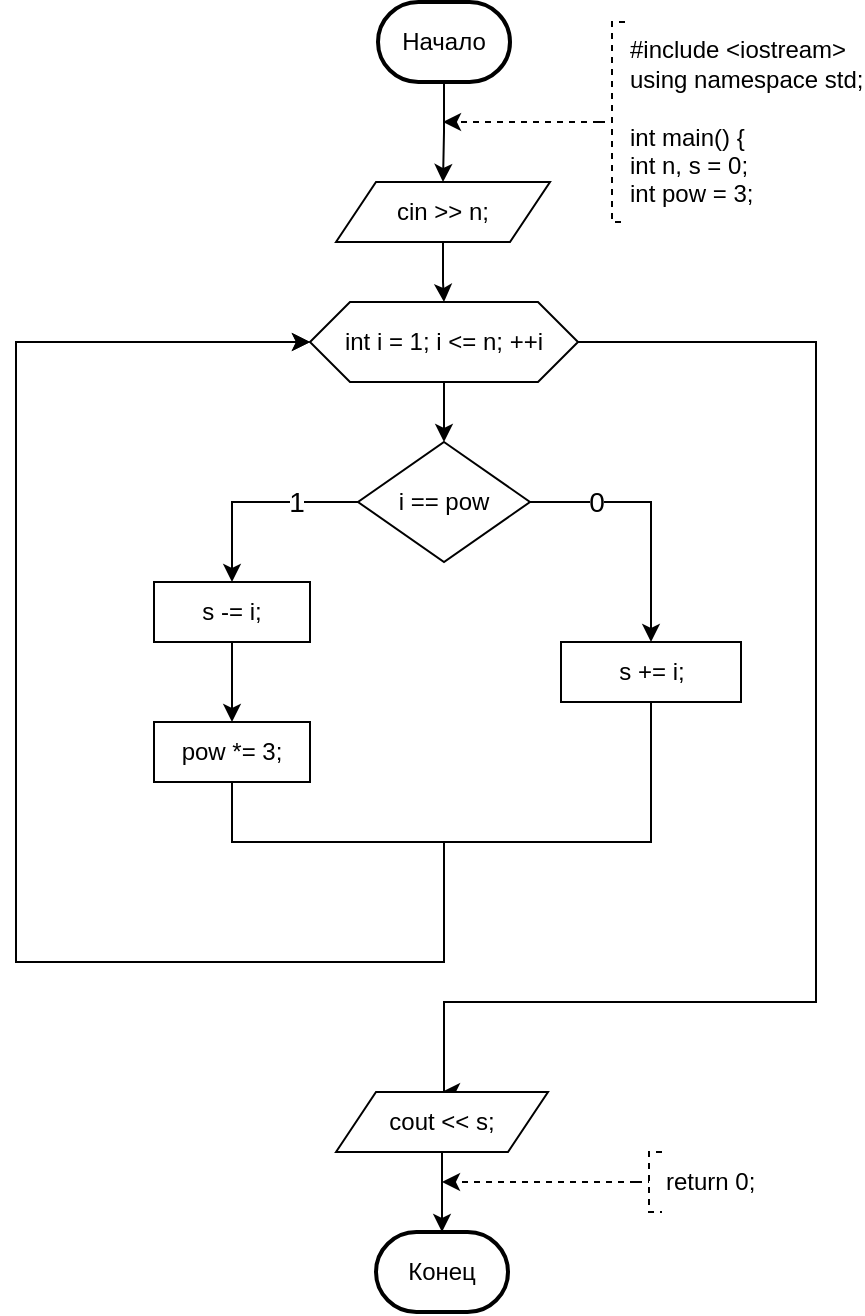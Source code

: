 <mxfile version="16.0.0" type="google"><diagram id="0TdtAeXK3CvXfJ7Dnhph" name="Страница 1"><mxGraphModel dx="998" dy="588" grid="1" gridSize="10" guides="1" tooltips="1" connect="1" arrows="1" fold="1" page="1" pageScale="1" pageWidth="827" pageHeight="1169" math="0" shadow="0"><root><mxCell id="0"/><mxCell id="1" parent="0"/><mxCell id="52jc9mwS8_xGc2xJEUE3-1" style="edgeStyle=orthogonalEdgeStyle;rounded=0;orthogonalLoop=1;jettySize=auto;html=1;entryX=0.5;entryY=0;entryDx=0;entryDy=0;exitX=0.5;exitY=1;exitDx=0;exitDy=0;exitPerimeter=0;" edge="1" parent="1" source="52jc9mwS8_xGc2xJEUE3-2" target="52jc9mwS8_xGc2xJEUE3-4"><mxGeometry relative="1" as="geometry"><mxPoint x="404" y="80" as="sourcePoint"/><Array as="points"/></mxGeometry></mxCell><mxCell id="52jc9mwS8_xGc2xJEUE3-2" value="Начало" style="strokeWidth=2;html=1;shape=mxgraph.flowchart.terminator;whiteSpace=wrap;" vertex="1" parent="1"><mxGeometry x="381" y="40" width="66" height="40" as="geometry"/></mxCell><mxCell id="52jc9mwS8_xGc2xJEUE3-3" style="edgeStyle=orthogonalEdgeStyle;rounded=0;orthogonalLoop=1;jettySize=auto;html=1;entryX=0.5;entryY=0;entryDx=0;entryDy=0;" edge="1" parent="1" source="52jc9mwS8_xGc2xJEUE3-4" target="52jc9mwS8_xGc2xJEUE3-11"><mxGeometry relative="1" as="geometry"><mxPoint x="414" y="205" as="targetPoint"/></mxGeometry></mxCell><mxCell id="52jc9mwS8_xGc2xJEUE3-4" value="cin &amp;gt;&amp;gt; n;" style="shape=parallelogram;perimeter=parallelogramPerimeter;whiteSpace=wrap;html=1;fixedSize=1;" vertex="1" parent="1"><mxGeometry x="360" y="130" width="107" height="30" as="geometry"/></mxCell><mxCell id="52jc9mwS8_xGc2xJEUE3-5" style="edgeStyle=orthogonalEdgeStyle;rounded=0;orthogonalLoop=1;jettySize=auto;html=1;dashed=1;" edge="1" parent="1" source="52jc9mwS8_xGc2xJEUE3-6"><mxGeometry relative="1" as="geometry"><mxPoint x="413.5" y="100.0" as="targetPoint"/><Array as="points"><mxPoint x="465.5" y="100"/><mxPoint x="465.5" y="100"/></Array></mxGeometry></mxCell><mxCell id="52jc9mwS8_xGc2xJEUE3-6" value="#include &amp;lt;iostream&amp;gt;&lt;br&gt;using namespace std;&lt;br&gt;&lt;br&gt;int main() {&lt;br&gt;&#9;int n, s = 0;&lt;br&gt;&#9;int pow = 3;" style="strokeWidth=1;html=1;shape=mxgraph.flowchart.annotation_2;align=left;labelPosition=right;pointerEvents=1;dashed=1;" vertex="1" parent="1"><mxGeometry x="491.5" y="50" width="13" height="100" as="geometry"/></mxCell><mxCell id="52jc9mwS8_xGc2xJEUE3-9" value="" style="edgeStyle=orthogonalEdgeStyle;rounded=0;orthogonalLoop=1;jettySize=auto;html=1;entryX=0.5;entryY=0;entryDx=0;entryDy=0;" edge="1" parent="1" source="52jc9mwS8_xGc2xJEUE3-11" target="52jc9mwS8_xGc2xJEUE3-21"><mxGeometry relative="1" as="geometry"><mxPoint x="414" y="260" as="targetPoint"/></mxGeometry></mxCell><mxCell id="52jc9mwS8_xGc2xJEUE3-10" style="edgeStyle=orthogonalEdgeStyle;rounded=0;orthogonalLoop=1;jettySize=auto;html=1;entryX=0.5;entryY=0;entryDx=0;entryDy=0;" edge="1" parent="1" source="52jc9mwS8_xGc2xJEUE3-11" target="52jc9mwS8_xGc2xJEUE3-16"><mxGeometry relative="1" as="geometry"><Array as="points"><mxPoint x="600" y="210"/><mxPoint x="600" y="540"/><mxPoint x="414" y="540"/></Array></mxGeometry></mxCell><mxCell id="52jc9mwS8_xGc2xJEUE3-11" value="int i = 1; i &lt;= n; ++i" style="shape=hexagon;perimeter=hexagonPerimeter2;whiteSpace=wrap;html=1;fixedSize=1;" vertex="1" parent="1"><mxGeometry x="347" y="190" width="134" height="40" as="geometry"/></mxCell><mxCell id="52jc9mwS8_xGc2xJEUE3-16" value="cout &lt;&lt; s;" style="shape=parallelogram;perimeter=parallelogramPerimeter;whiteSpace=wrap;html=1;fixedSize=1;" vertex="1" parent="1"><mxGeometry x="360" y="585" width="106" height="30" as="geometry"/></mxCell><mxCell id="52jc9mwS8_xGc2xJEUE3-17" style="edgeStyle=orthogonalEdgeStyle;rounded=0;orthogonalLoop=1;jettySize=auto;html=1;entryX=0.5;entryY=0;entryDx=0;entryDy=0;entryPerimeter=0;fontSize=15;exitX=0.5;exitY=1;exitDx=0;exitDy=0;" edge="1" parent="1" source="52jc9mwS8_xGc2xJEUE3-16" target="52jc9mwS8_xGc2xJEUE3-18"><mxGeometry relative="1" as="geometry"><mxPoint x="423" y="730" as="sourcePoint"/></mxGeometry></mxCell><mxCell id="52jc9mwS8_xGc2xJEUE3-18" value="Конец" style="strokeWidth=2;html=1;shape=mxgraph.flowchart.terminator;whiteSpace=wrap;" vertex="1" parent="1"><mxGeometry x="380" y="655" width="66" height="40" as="geometry"/></mxCell><mxCell id="52jc9mwS8_xGc2xJEUE3-19" style="edgeStyle=orthogonalEdgeStyle;rounded=0;orthogonalLoop=1;jettySize=auto;html=1;exitX=0;exitY=0.5;exitDx=0;exitDy=0;exitPerimeter=0;dashed=1;" edge="1" parent="1" source="52jc9mwS8_xGc2xJEUE3-20"><mxGeometry relative="1" as="geometry"><mxPoint x="413" y="630" as="targetPoint"/><mxPoint x="503" y="705" as="sourcePoint"/></mxGeometry></mxCell><mxCell id="52jc9mwS8_xGc2xJEUE3-20" value="return 0;" style="strokeWidth=1;html=1;shape=mxgraph.flowchart.annotation_2;align=left;labelPosition=right;pointerEvents=1;dashed=1;" vertex="1" parent="1"><mxGeometry x="510" y="615" width="13" height="30" as="geometry"/></mxCell><mxCell id="52jc9mwS8_xGc2xJEUE3-23" value="0" style="edgeStyle=orthogonalEdgeStyle;rounded=0;orthogonalLoop=1;jettySize=auto;html=1;fontSize=14;" edge="1" parent="1" source="52jc9mwS8_xGc2xJEUE3-21" target="52jc9mwS8_xGc2xJEUE3-22"><mxGeometry x="-0.494" relative="1" as="geometry"><mxPoint as="offset"/></mxGeometry></mxCell><mxCell id="52jc9mwS8_xGc2xJEUE3-25" value="1" style="edgeStyle=orthogonalEdgeStyle;rounded=0;orthogonalLoop=1;jettySize=auto;html=1;entryX=0.5;entryY=0;entryDx=0;entryDy=0;fontSize=14;" edge="1" parent="1" source="52jc9mwS8_xGc2xJEUE3-21" target="52jc9mwS8_xGc2xJEUE3-24"><mxGeometry x="-0.398" relative="1" as="geometry"><Array as="points"><mxPoint x="308" y="290"/></Array><mxPoint as="offset"/></mxGeometry></mxCell><mxCell id="52jc9mwS8_xGc2xJEUE3-21" value="i == pow" style="rhombus;whiteSpace=wrap;html=1;" vertex="1" parent="1"><mxGeometry x="371" y="260" width="86" height="60" as="geometry"/></mxCell><mxCell id="52jc9mwS8_xGc2xJEUE3-28" style="edgeStyle=orthogonalEdgeStyle;rounded=0;orthogonalLoop=1;jettySize=auto;html=1;entryX=0;entryY=0.5;entryDx=0;entryDy=0;" edge="1" parent="1" source="52jc9mwS8_xGc2xJEUE3-22" target="52jc9mwS8_xGc2xJEUE3-11"><mxGeometry relative="1" as="geometry"><mxPoint x="517.5" y="450" as="targetPoint"/><Array as="points"><mxPoint x="518" y="460"/><mxPoint x="414" y="460"/><mxPoint x="414" y="520"/><mxPoint x="200" y="520"/><mxPoint x="200" y="210"/></Array></mxGeometry></mxCell><mxCell id="52jc9mwS8_xGc2xJEUE3-22" value="s += i;" style="whiteSpace=wrap;html=1;" vertex="1" parent="1"><mxGeometry x="472.5" y="360" width="90" height="30" as="geometry"/></mxCell><mxCell id="52jc9mwS8_xGc2xJEUE3-27" value="" style="edgeStyle=orthogonalEdgeStyle;rounded=0;orthogonalLoop=1;jettySize=auto;html=1;" edge="1" parent="1" source="52jc9mwS8_xGc2xJEUE3-24" target="52jc9mwS8_xGc2xJEUE3-26"><mxGeometry relative="1" as="geometry"/></mxCell><mxCell id="52jc9mwS8_xGc2xJEUE3-24" value="s -= i;" style="whiteSpace=wrap;html=1;" vertex="1" parent="1"><mxGeometry x="269" y="330" width="78" height="30" as="geometry"/></mxCell><mxCell id="52jc9mwS8_xGc2xJEUE3-29" style="edgeStyle=orthogonalEdgeStyle;rounded=0;orthogonalLoop=1;jettySize=auto;html=1;entryX=0;entryY=0.5;entryDx=0;entryDy=0;" edge="1" parent="1" source="52jc9mwS8_xGc2xJEUE3-26" target="52jc9mwS8_xGc2xJEUE3-11"><mxGeometry relative="1" as="geometry"><mxPoint x="308" y="450" as="targetPoint"/><Array as="points"><mxPoint x="308" y="460"/><mxPoint x="414" y="460"/><mxPoint x="414" y="520"/><mxPoint x="200" y="520"/><mxPoint x="200" y="210"/></Array></mxGeometry></mxCell><mxCell id="52jc9mwS8_xGc2xJEUE3-26" value="pow *= 3;" style="whiteSpace=wrap;html=1;" vertex="1" parent="1"><mxGeometry x="269" y="400" width="78" height="30" as="geometry"/></mxCell></root></mxGraphModel></diagram></mxfile>